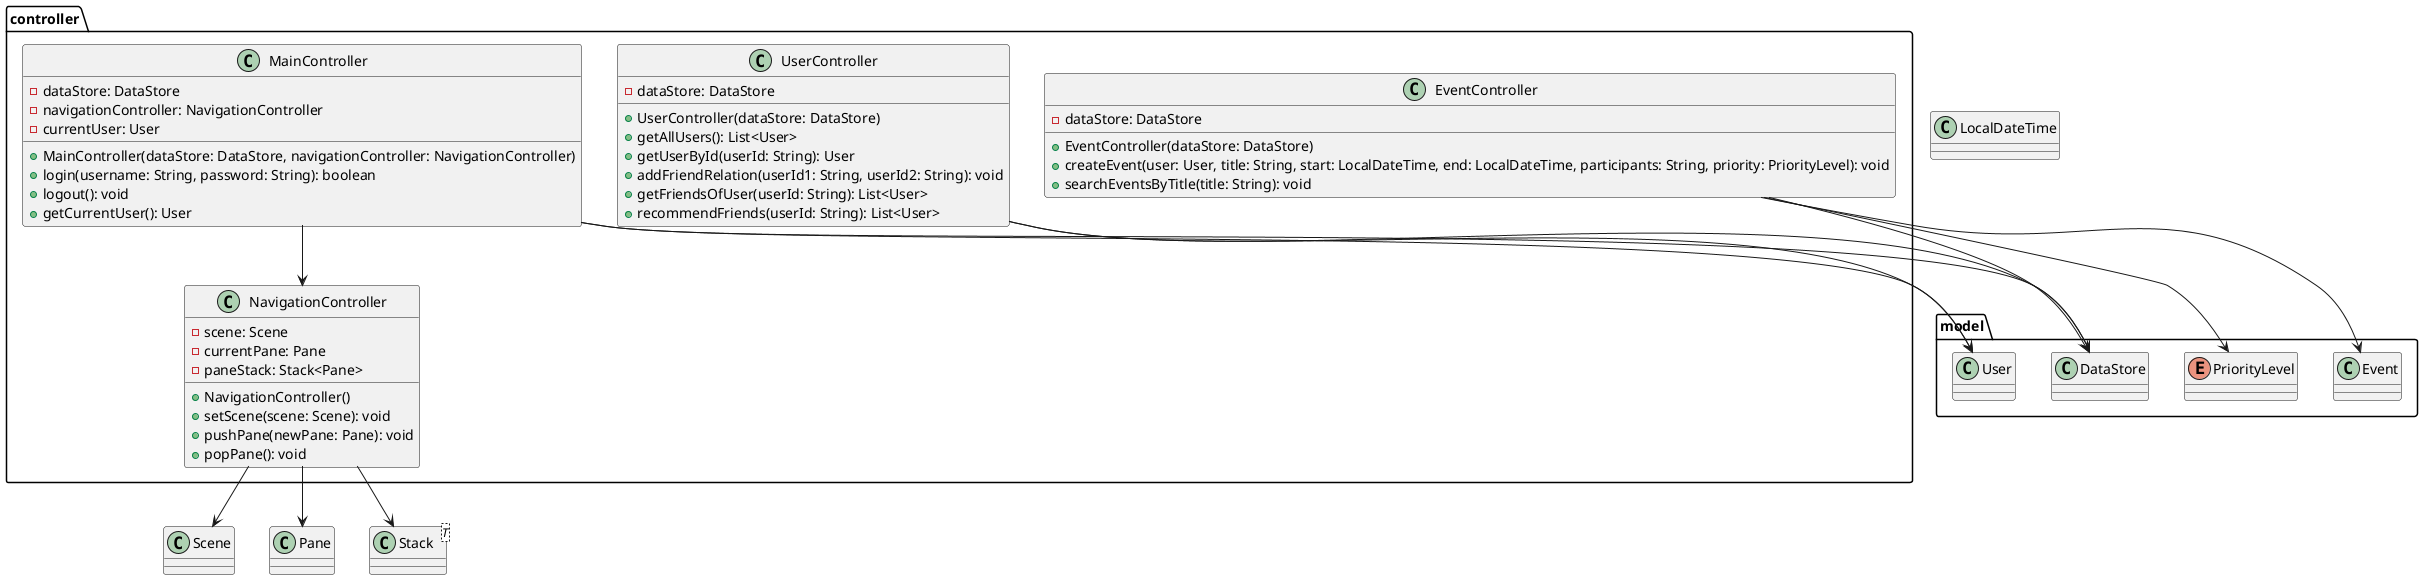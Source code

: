 @startuml Controller

' ===== CONTROLLER PACKAGE =====
package controller {
    class MainController {
        - dataStore: DataStore
        - navigationController: NavigationController
        - currentUser: User
        + MainController(dataStore: DataStore, navigationController: NavigationController)
        + login(username: String, password: String): boolean
        + logout(): void
        + getCurrentUser(): User
    }

    class EventController {
        - dataStore: DataStore
        + EventController(dataStore: DataStore)
        + createEvent(user: User, title: String, start: LocalDateTime, end: LocalDateTime, participants: String, priority: PriorityLevel): void
        + searchEventsByTitle(title: String): void
    }

    class UserController {
        - dataStore: DataStore
        + UserController(dataStore: DataStore)
        + getAllUsers(): List<User>
        + getUserById(userId: String): User
        + addFriendRelation(userId1: String, userId2: String): void
        + getFriendsOfUser(userId: String): List<User>
        + recommendFriends(userId: String): List<User>
    }

    class NavigationController {
        - scene: Scene
        - currentPane: Pane
        - paneStack: Stack<Pane>
        + NavigationController()
        + setScene(scene: Scene): void
        + pushPane(newPane: Pane): void
        + popPane(): void
    }
}

package model {
    class DataStore
    class User
    class Event
    enum PriorityLevel
}

class Scene
class Pane
class Stack<T>
class LocalDateTime

' Controller relationships
MainController --> DataStore
MainController --> NavigationController
MainController --> User
EventController --> DataStore
EventController --> Event
EventController --> PriorityLevel
UserController --> DataStore
UserController --> User
NavigationController --> Scene
NavigationController --> Pane
NavigationController --> Stack

@enduml